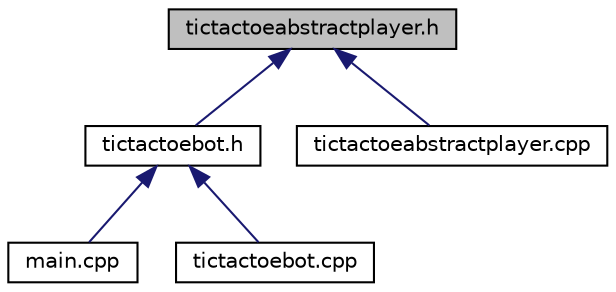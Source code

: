 digraph "tictactoeabstractplayer.h"
{
  edge [fontname="Helvetica",fontsize="10",labelfontname="Helvetica",labelfontsize="10"];
  node [fontname="Helvetica",fontsize="10",shape=record];
  Node3 [label="tictactoeabstractplayer.h",height=0.2,width=0.4,color="black", fillcolor="grey75", style="filled", fontcolor="black"];
  Node3 -> Node4 [dir="back",color="midnightblue",fontsize="10",style="solid",fontname="Helvetica"];
  Node4 [label="tictactoebot.h",height=0.2,width=0.4,color="black", fillcolor="white", style="filled",URL="$tictactoebot_8h.html"];
  Node4 -> Node5 [dir="back",color="midnightblue",fontsize="10",style="solid",fontname="Helvetica"];
  Node5 [label="main.cpp",height=0.2,width=0.4,color="black", fillcolor="white", style="filled",URL="$main_8cpp.html"];
  Node4 -> Node6 [dir="back",color="midnightblue",fontsize="10",style="solid",fontname="Helvetica"];
  Node6 [label="tictactoebot.cpp",height=0.2,width=0.4,color="black", fillcolor="white", style="filled",URL="$tictactoebot_8cpp.html"];
  Node3 -> Node7 [dir="back",color="midnightblue",fontsize="10",style="solid",fontname="Helvetica"];
  Node7 [label="tictactoeabstractplayer.cpp",height=0.2,width=0.4,color="black", fillcolor="white", style="filled",URL="$tictactoeabstractplayer_8cpp.html"];
}
